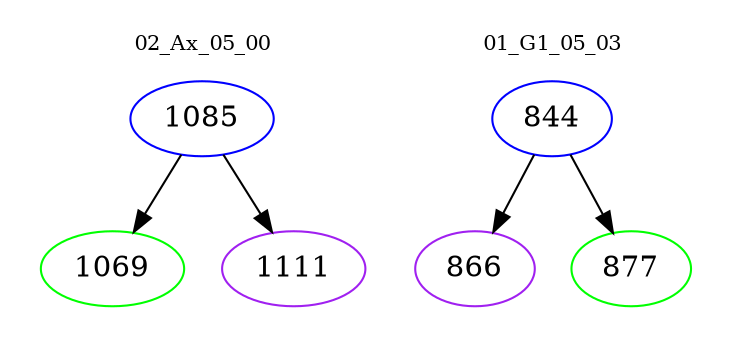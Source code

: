digraph{
subgraph cluster_0 {
color = white
label = "02_Ax_05_00";
fontsize=10;
T0_1085 [label="1085", color="blue"]
T0_1085 -> T0_1069 [color="black"]
T0_1069 [label="1069", color="green"]
T0_1085 -> T0_1111 [color="black"]
T0_1111 [label="1111", color="purple"]
}
subgraph cluster_1 {
color = white
label = "01_G1_05_03";
fontsize=10;
T1_844 [label="844", color="blue"]
T1_844 -> T1_866 [color="black"]
T1_866 [label="866", color="purple"]
T1_844 -> T1_877 [color="black"]
T1_877 [label="877", color="green"]
}
}
